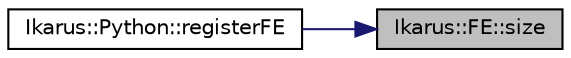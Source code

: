 digraph "Ikarus::FE::size"
{
 // LATEX_PDF_SIZE
  edge [fontname="Helvetica",fontsize="10",labelfontname="Helvetica",labelfontsize="10"];
  node [fontname="Helvetica",fontsize="10",shape=record];
  rankdir="RL";
  Node1 [label="Ikarus::FE::size",height=0.2,width=0.4,color="black", fillcolor="grey75", style="filled", fontcolor="black",tooltip="Get the size of the local view."];
  Node1 -> Node2 [dir="back",color="midnightblue",fontsize="10",style="solid"];
  Node2 [label="Ikarus::Python::registerFE",height=0.2,width=0.4,color="black", fillcolor="white", style="filled",URL="$a00352.html#gac8bb4a818dee7342efbc5e174e35b840",tooltip="Register Python bindings for the FE class."];
}
